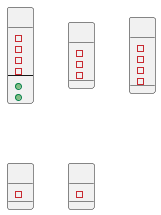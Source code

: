 @startuml 演習3-1
skinparam ClassAttributeFontSize 0
class 顧客{
       - 氏名:String
       - 電話番号:String
       - 郵便番号:int
       - 住所:String
  ---
  + get氏名():String
  + set氏名(name:String):void
  }
  class 車{
    - 管理番号:String
    - 車種:String
    - 駆動形態:String
  }
  class 予約{
    - 予約番号:String
    - 管理番号:String
    - 日付:String
    - 顧客ID:int
  }
  class 空車リスト{
    - 車種:String
  }
  class 貸出{
    - 貸出番号:int
  }

  hide 顧客 circle
  hide 車 circle
  hide 予約 circle
  hide 空車リスト circle
  hide 貸出 circle

@enduml